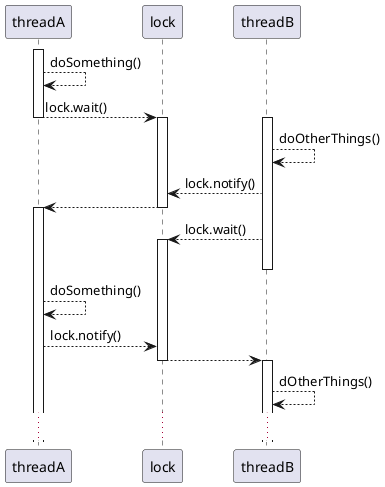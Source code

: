 @startuml

activate threadA
threadA --> threadA : doSomething()


threadA --> lock : lock.wait()
deactivate threadA
activate lock

activate threadB
threadB --> threadB : doOtherThings()


threadB --> lock : lock.notify()
lock --> threadA
deactivate lock
activate threadA

threadB --> lock : lock.wait()
activate lock
deactivate threadB

threadA --> threadA : doSomething()

threadA --> lock : lock.notify()
lock --> threadB
deactivate lock
activate threadB

threadB --> threadB : dOtherThings()

...


@enduml
